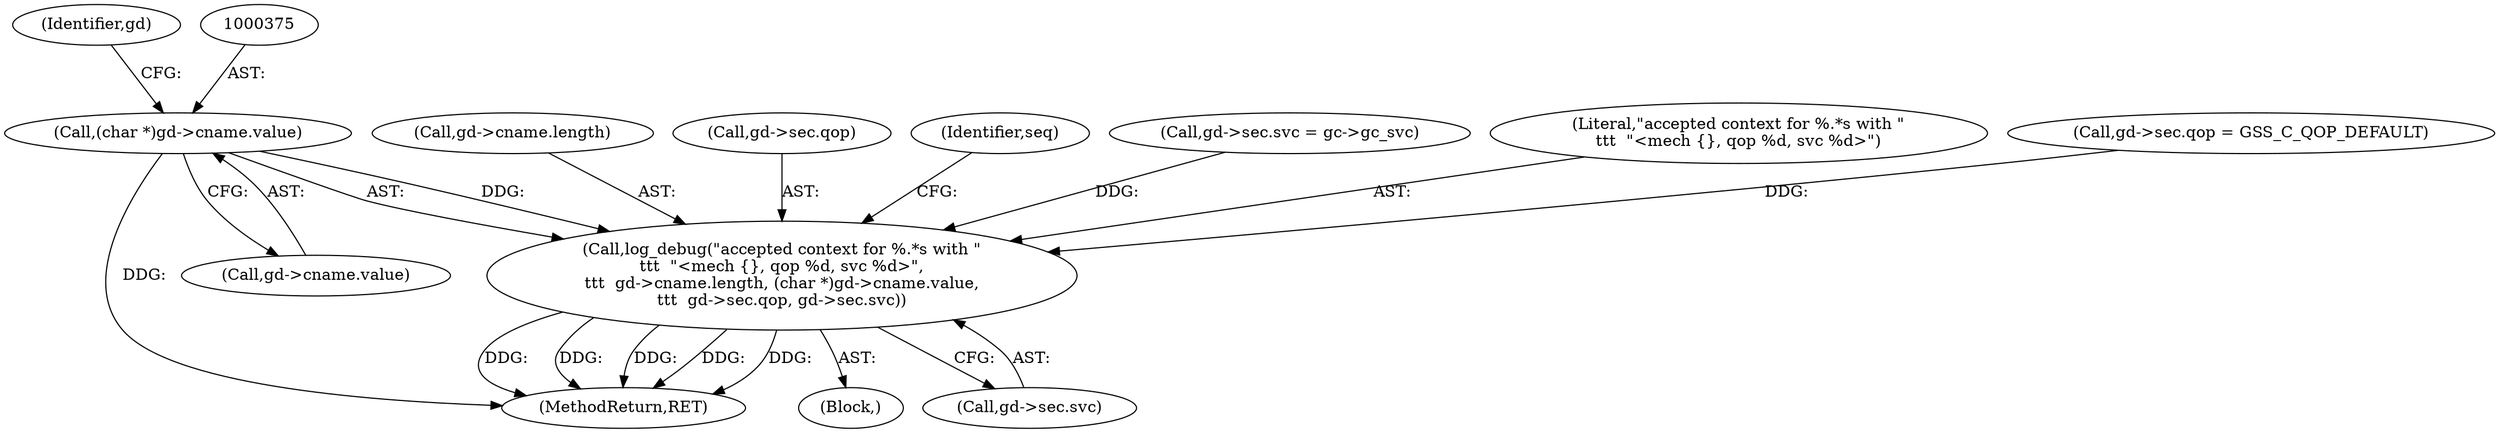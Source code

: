 digraph "0_krb5_5bb8a6b9c9eb8dd22bc9526751610aaa255ead9c_0@pointer" {
"1000374" [label="(Call,(char *)gd->cname.value)"];
"1000367" [label="(Call,log_debug(\"accepted context for %.*s with \"\n\t\t\t  \"<mech {}, qop %d, svc %d>\",\n\t\t\t  gd->cname.length, (char *)gd->cname.value,\n\t\t\t  gd->sec.qop, gd->sec.svc))"];
"1000369" [label="(Call,gd->cname.length)"];
"1000381" [label="(Call,gd->sec.qop)"];
"1000392" [label="(Identifier,seq)"];
"1000303" [label="(Call,gd->sec.svc = gc->gc_svc)"];
"1000368" [label="(Literal,\"accepted context for %.*s with \"\n\t\t\t  \"<mech {}, qop %d, svc %d>\")"];
"1000383" [label="(Identifier,gd)"];
"1000374" [label="(Call,(char *)gd->cname.value)"];
"1000296" [label="(Call,gd->sec.qop = GSS_C_QOP_DEFAULT)"];
"1000484" [label="(MethodReturn,RET)"];
"1000332" [label="(Block,)"];
"1000386" [label="(Call,gd->sec.svc)"];
"1000367" [label="(Call,log_debug(\"accepted context for %.*s with \"\n\t\t\t  \"<mech {}, qop %d, svc %d>\",\n\t\t\t  gd->cname.length, (char *)gd->cname.value,\n\t\t\t  gd->sec.qop, gd->sec.svc))"];
"1000376" [label="(Call,gd->cname.value)"];
"1000374" -> "1000367"  [label="AST: "];
"1000374" -> "1000376"  [label="CFG: "];
"1000375" -> "1000374"  [label="AST: "];
"1000376" -> "1000374"  [label="AST: "];
"1000383" -> "1000374"  [label="CFG: "];
"1000374" -> "1000484"  [label="DDG: "];
"1000374" -> "1000367"  [label="DDG: "];
"1000367" -> "1000332"  [label="AST: "];
"1000367" -> "1000386"  [label="CFG: "];
"1000368" -> "1000367"  [label="AST: "];
"1000369" -> "1000367"  [label="AST: "];
"1000381" -> "1000367"  [label="AST: "];
"1000386" -> "1000367"  [label="AST: "];
"1000392" -> "1000367"  [label="CFG: "];
"1000367" -> "1000484"  [label="DDG: "];
"1000367" -> "1000484"  [label="DDG: "];
"1000367" -> "1000484"  [label="DDG: "];
"1000367" -> "1000484"  [label="DDG: "];
"1000367" -> "1000484"  [label="DDG: "];
"1000296" -> "1000367"  [label="DDG: "];
"1000303" -> "1000367"  [label="DDG: "];
}
